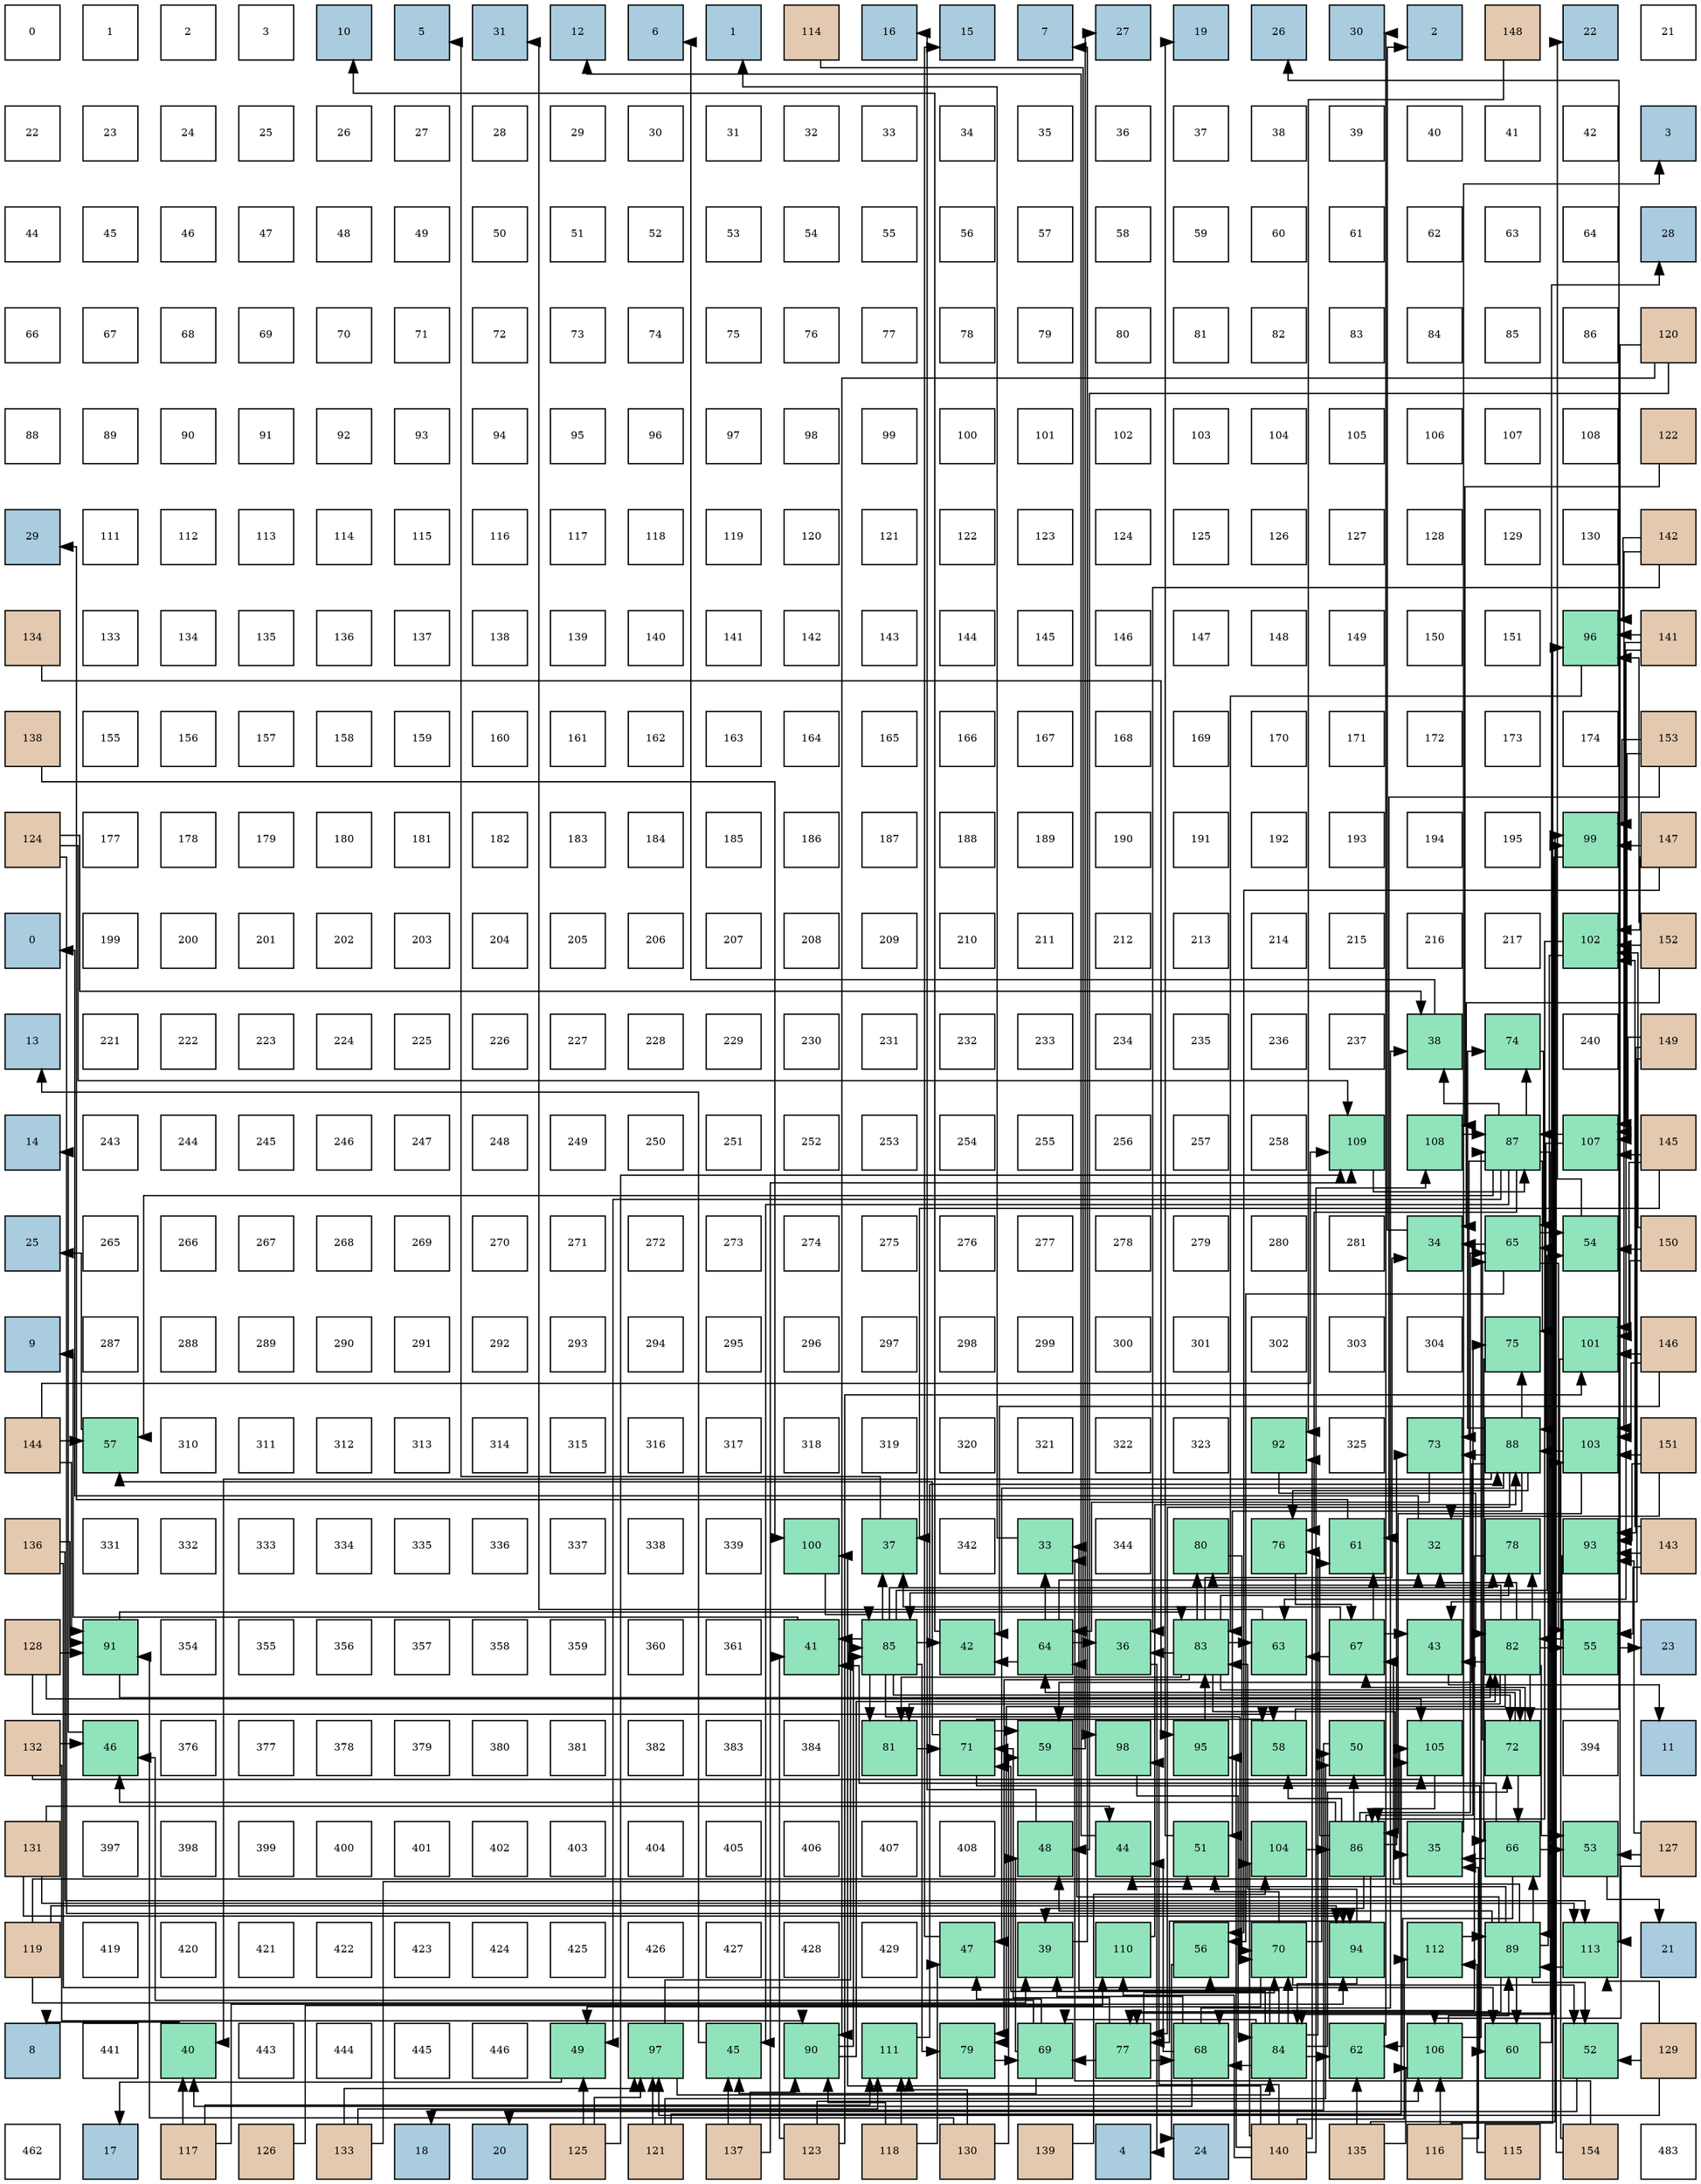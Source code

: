 digraph layout{
 rankdir=TB;
 splines=ortho;
 node [style=filled shape=square fixedsize=true width=0.6];
0[label="0", fontsize=8, fillcolor="#ffffff"];
1[label="1", fontsize=8, fillcolor="#ffffff"];
2[label="2", fontsize=8, fillcolor="#ffffff"];
3[label="3", fontsize=8, fillcolor="#ffffff"];
4[label="10", fontsize=8, fillcolor="#a9ccde"];
5[label="5", fontsize=8, fillcolor="#a9ccde"];
6[label="31", fontsize=8, fillcolor="#a9ccde"];
7[label="12", fontsize=8, fillcolor="#a9ccde"];
8[label="6", fontsize=8, fillcolor="#a9ccde"];
9[label="1", fontsize=8, fillcolor="#a9ccde"];
10[label="114", fontsize=8, fillcolor="#e3c9af"];
11[label="16", fontsize=8, fillcolor="#a9ccde"];
12[label="15", fontsize=8, fillcolor="#a9ccde"];
13[label="7", fontsize=8, fillcolor="#a9ccde"];
14[label="27", fontsize=8, fillcolor="#a9ccde"];
15[label="19", fontsize=8, fillcolor="#a9ccde"];
16[label="26", fontsize=8, fillcolor="#a9ccde"];
17[label="30", fontsize=8, fillcolor="#a9ccde"];
18[label="2", fontsize=8, fillcolor="#a9ccde"];
19[label="148", fontsize=8, fillcolor="#e3c9af"];
20[label="22", fontsize=8, fillcolor="#a9ccde"];
21[label="21", fontsize=8, fillcolor="#ffffff"];
22[label="22", fontsize=8, fillcolor="#ffffff"];
23[label="23", fontsize=8, fillcolor="#ffffff"];
24[label="24", fontsize=8, fillcolor="#ffffff"];
25[label="25", fontsize=8, fillcolor="#ffffff"];
26[label="26", fontsize=8, fillcolor="#ffffff"];
27[label="27", fontsize=8, fillcolor="#ffffff"];
28[label="28", fontsize=8, fillcolor="#ffffff"];
29[label="29", fontsize=8, fillcolor="#ffffff"];
30[label="30", fontsize=8, fillcolor="#ffffff"];
31[label="31", fontsize=8, fillcolor="#ffffff"];
32[label="32", fontsize=8, fillcolor="#ffffff"];
33[label="33", fontsize=8, fillcolor="#ffffff"];
34[label="34", fontsize=8, fillcolor="#ffffff"];
35[label="35", fontsize=8, fillcolor="#ffffff"];
36[label="36", fontsize=8, fillcolor="#ffffff"];
37[label="37", fontsize=8, fillcolor="#ffffff"];
38[label="38", fontsize=8, fillcolor="#ffffff"];
39[label="39", fontsize=8, fillcolor="#ffffff"];
40[label="40", fontsize=8, fillcolor="#ffffff"];
41[label="41", fontsize=8, fillcolor="#ffffff"];
42[label="42", fontsize=8, fillcolor="#ffffff"];
43[label="3", fontsize=8, fillcolor="#a9ccde"];
44[label="44", fontsize=8, fillcolor="#ffffff"];
45[label="45", fontsize=8, fillcolor="#ffffff"];
46[label="46", fontsize=8, fillcolor="#ffffff"];
47[label="47", fontsize=8, fillcolor="#ffffff"];
48[label="48", fontsize=8, fillcolor="#ffffff"];
49[label="49", fontsize=8, fillcolor="#ffffff"];
50[label="50", fontsize=8, fillcolor="#ffffff"];
51[label="51", fontsize=8, fillcolor="#ffffff"];
52[label="52", fontsize=8, fillcolor="#ffffff"];
53[label="53", fontsize=8, fillcolor="#ffffff"];
54[label="54", fontsize=8, fillcolor="#ffffff"];
55[label="55", fontsize=8, fillcolor="#ffffff"];
56[label="56", fontsize=8, fillcolor="#ffffff"];
57[label="57", fontsize=8, fillcolor="#ffffff"];
58[label="58", fontsize=8, fillcolor="#ffffff"];
59[label="59", fontsize=8, fillcolor="#ffffff"];
60[label="60", fontsize=8, fillcolor="#ffffff"];
61[label="61", fontsize=8, fillcolor="#ffffff"];
62[label="62", fontsize=8, fillcolor="#ffffff"];
63[label="63", fontsize=8, fillcolor="#ffffff"];
64[label="64", fontsize=8, fillcolor="#ffffff"];
65[label="28", fontsize=8, fillcolor="#a9ccde"];
66[label="66", fontsize=8, fillcolor="#ffffff"];
67[label="67", fontsize=8, fillcolor="#ffffff"];
68[label="68", fontsize=8, fillcolor="#ffffff"];
69[label="69", fontsize=8, fillcolor="#ffffff"];
70[label="70", fontsize=8, fillcolor="#ffffff"];
71[label="71", fontsize=8, fillcolor="#ffffff"];
72[label="72", fontsize=8, fillcolor="#ffffff"];
73[label="73", fontsize=8, fillcolor="#ffffff"];
74[label="74", fontsize=8, fillcolor="#ffffff"];
75[label="75", fontsize=8, fillcolor="#ffffff"];
76[label="76", fontsize=8, fillcolor="#ffffff"];
77[label="77", fontsize=8, fillcolor="#ffffff"];
78[label="78", fontsize=8, fillcolor="#ffffff"];
79[label="79", fontsize=8, fillcolor="#ffffff"];
80[label="80", fontsize=8, fillcolor="#ffffff"];
81[label="81", fontsize=8, fillcolor="#ffffff"];
82[label="82", fontsize=8, fillcolor="#ffffff"];
83[label="83", fontsize=8, fillcolor="#ffffff"];
84[label="84", fontsize=8, fillcolor="#ffffff"];
85[label="85", fontsize=8, fillcolor="#ffffff"];
86[label="86", fontsize=8, fillcolor="#ffffff"];
87[label="120", fontsize=8, fillcolor="#e3c9af"];
88[label="88", fontsize=8, fillcolor="#ffffff"];
89[label="89", fontsize=8, fillcolor="#ffffff"];
90[label="90", fontsize=8, fillcolor="#ffffff"];
91[label="91", fontsize=8, fillcolor="#ffffff"];
92[label="92", fontsize=8, fillcolor="#ffffff"];
93[label="93", fontsize=8, fillcolor="#ffffff"];
94[label="94", fontsize=8, fillcolor="#ffffff"];
95[label="95", fontsize=8, fillcolor="#ffffff"];
96[label="96", fontsize=8, fillcolor="#ffffff"];
97[label="97", fontsize=8, fillcolor="#ffffff"];
98[label="98", fontsize=8, fillcolor="#ffffff"];
99[label="99", fontsize=8, fillcolor="#ffffff"];
100[label="100", fontsize=8, fillcolor="#ffffff"];
101[label="101", fontsize=8, fillcolor="#ffffff"];
102[label="102", fontsize=8, fillcolor="#ffffff"];
103[label="103", fontsize=8, fillcolor="#ffffff"];
104[label="104", fontsize=8, fillcolor="#ffffff"];
105[label="105", fontsize=8, fillcolor="#ffffff"];
106[label="106", fontsize=8, fillcolor="#ffffff"];
107[label="107", fontsize=8, fillcolor="#ffffff"];
108[label="108", fontsize=8, fillcolor="#ffffff"];
109[label="122", fontsize=8, fillcolor="#e3c9af"];
110[label="29", fontsize=8, fillcolor="#a9ccde"];
111[label="111", fontsize=8, fillcolor="#ffffff"];
112[label="112", fontsize=8, fillcolor="#ffffff"];
113[label="113", fontsize=8, fillcolor="#ffffff"];
114[label="114", fontsize=8, fillcolor="#ffffff"];
115[label="115", fontsize=8, fillcolor="#ffffff"];
116[label="116", fontsize=8, fillcolor="#ffffff"];
117[label="117", fontsize=8, fillcolor="#ffffff"];
118[label="118", fontsize=8, fillcolor="#ffffff"];
119[label="119", fontsize=8, fillcolor="#ffffff"];
120[label="120", fontsize=8, fillcolor="#ffffff"];
121[label="121", fontsize=8, fillcolor="#ffffff"];
122[label="122", fontsize=8, fillcolor="#ffffff"];
123[label="123", fontsize=8, fillcolor="#ffffff"];
124[label="124", fontsize=8, fillcolor="#ffffff"];
125[label="125", fontsize=8, fillcolor="#ffffff"];
126[label="126", fontsize=8, fillcolor="#ffffff"];
127[label="127", fontsize=8, fillcolor="#ffffff"];
128[label="128", fontsize=8, fillcolor="#ffffff"];
129[label="129", fontsize=8, fillcolor="#ffffff"];
130[label="130", fontsize=8, fillcolor="#ffffff"];
131[label="142", fontsize=8, fillcolor="#e3c9af"];
132[label="134", fontsize=8, fillcolor="#e3c9af"];
133[label="133", fontsize=8, fillcolor="#ffffff"];
134[label="134", fontsize=8, fillcolor="#ffffff"];
135[label="135", fontsize=8, fillcolor="#ffffff"];
136[label="136", fontsize=8, fillcolor="#ffffff"];
137[label="137", fontsize=8, fillcolor="#ffffff"];
138[label="138", fontsize=8, fillcolor="#ffffff"];
139[label="139", fontsize=8, fillcolor="#ffffff"];
140[label="140", fontsize=8, fillcolor="#ffffff"];
141[label="141", fontsize=8, fillcolor="#ffffff"];
142[label="142", fontsize=8, fillcolor="#ffffff"];
143[label="143", fontsize=8, fillcolor="#ffffff"];
144[label="144", fontsize=8, fillcolor="#ffffff"];
145[label="145", fontsize=8, fillcolor="#ffffff"];
146[label="146", fontsize=8, fillcolor="#ffffff"];
147[label="147", fontsize=8, fillcolor="#ffffff"];
148[label="148", fontsize=8, fillcolor="#ffffff"];
149[label="149", fontsize=8, fillcolor="#ffffff"];
150[label="150", fontsize=8, fillcolor="#ffffff"];
151[label="151", fontsize=8, fillcolor="#ffffff"];
152[label="96", fontsize=8, fillcolor="#91e3bb"];
153[label="141", fontsize=8, fillcolor="#e3c9af"];
154[label="138", fontsize=8, fillcolor="#e3c9af"];
155[label="155", fontsize=8, fillcolor="#ffffff"];
156[label="156", fontsize=8, fillcolor="#ffffff"];
157[label="157", fontsize=8, fillcolor="#ffffff"];
158[label="158", fontsize=8, fillcolor="#ffffff"];
159[label="159", fontsize=8, fillcolor="#ffffff"];
160[label="160", fontsize=8, fillcolor="#ffffff"];
161[label="161", fontsize=8, fillcolor="#ffffff"];
162[label="162", fontsize=8, fillcolor="#ffffff"];
163[label="163", fontsize=8, fillcolor="#ffffff"];
164[label="164", fontsize=8, fillcolor="#ffffff"];
165[label="165", fontsize=8, fillcolor="#ffffff"];
166[label="166", fontsize=8, fillcolor="#ffffff"];
167[label="167", fontsize=8, fillcolor="#ffffff"];
168[label="168", fontsize=8, fillcolor="#ffffff"];
169[label="169", fontsize=8, fillcolor="#ffffff"];
170[label="170", fontsize=8, fillcolor="#ffffff"];
171[label="171", fontsize=8, fillcolor="#ffffff"];
172[label="172", fontsize=8, fillcolor="#ffffff"];
173[label="173", fontsize=8, fillcolor="#ffffff"];
174[label="174", fontsize=8, fillcolor="#ffffff"];
175[label="153", fontsize=8, fillcolor="#e3c9af"];
176[label="124", fontsize=8, fillcolor="#e3c9af"];
177[label="177", fontsize=8, fillcolor="#ffffff"];
178[label="178", fontsize=8, fillcolor="#ffffff"];
179[label="179", fontsize=8, fillcolor="#ffffff"];
180[label="180", fontsize=8, fillcolor="#ffffff"];
181[label="181", fontsize=8, fillcolor="#ffffff"];
182[label="182", fontsize=8, fillcolor="#ffffff"];
183[label="183", fontsize=8, fillcolor="#ffffff"];
184[label="184", fontsize=8, fillcolor="#ffffff"];
185[label="185", fontsize=8, fillcolor="#ffffff"];
186[label="186", fontsize=8, fillcolor="#ffffff"];
187[label="187", fontsize=8, fillcolor="#ffffff"];
188[label="188", fontsize=8, fillcolor="#ffffff"];
189[label="189", fontsize=8, fillcolor="#ffffff"];
190[label="190", fontsize=8, fillcolor="#ffffff"];
191[label="191", fontsize=8, fillcolor="#ffffff"];
192[label="192", fontsize=8, fillcolor="#ffffff"];
193[label="193", fontsize=8, fillcolor="#ffffff"];
194[label="194", fontsize=8, fillcolor="#ffffff"];
195[label="195", fontsize=8, fillcolor="#ffffff"];
196[label="99", fontsize=8, fillcolor="#91e3bb"];
197[label="147", fontsize=8, fillcolor="#e3c9af"];
198[label="0", fontsize=8, fillcolor="#a9ccde"];
199[label="199", fontsize=8, fillcolor="#ffffff"];
200[label="200", fontsize=8, fillcolor="#ffffff"];
201[label="201", fontsize=8, fillcolor="#ffffff"];
202[label="202", fontsize=8, fillcolor="#ffffff"];
203[label="203", fontsize=8, fillcolor="#ffffff"];
204[label="204", fontsize=8, fillcolor="#ffffff"];
205[label="205", fontsize=8, fillcolor="#ffffff"];
206[label="206", fontsize=8, fillcolor="#ffffff"];
207[label="207", fontsize=8, fillcolor="#ffffff"];
208[label="208", fontsize=8, fillcolor="#ffffff"];
209[label="209", fontsize=8, fillcolor="#ffffff"];
210[label="210", fontsize=8, fillcolor="#ffffff"];
211[label="211", fontsize=8, fillcolor="#ffffff"];
212[label="212", fontsize=8, fillcolor="#ffffff"];
213[label="213", fontsize=8, fillcolor="#ffffff"];
214[label="214", fontsize=8, fillcolor="#ffffff"];
215[label="215", fontsize=8, fillcolor="#ffffff"];
216[label="216", fontsize=8, fillcolor="#ffffff"];
217[label="217", fontsize=8, fillcolor="#ffffff"];
218[label="102", fontsize=8, fillcolor="#91e3bb"];
219[label="152", fontsize=8, fillcolor="#e3c9af"];
220[label="13", fontsize=8, fillcolor="#a9ccde"];
221[label="221", fontsize=8, fillcolor="#ffffff"];
222[label="222", fontsize=8, fillcolor="#ffffff"];
223[label="223", fontsize=8, fillcolor="#ffffff"];
224[label="224", fontsize=8, fillcolor="#ffffff"];
225[label="225", fontsize=8, fillcolor="#ffffff"];
226[label="226", fontsize=8, fillcolor="#ffffff"];
227[label="227", fontsize=8, fillcolor="#ffffff"];
228[label="228", fontsize=8, fillcolor="#ffffff"];
229[label="229", fontsize=8, fillcolor="#ffffff"];
230[label="230", fontsize=8, fillcolor="#ffffff"];
231[label="231", fontsize=8, fillcolor="#ffffff"];
232[label="232", fontsize=8, fillcolor="#ffffff"];
233[label="233", fontsize=8, fillcolor="#ffffff"];
234[label="234", fontsize=8, fillcolor="#ffffff"];
235[label="235", fontsize=8, fillcolor="#ffffff"];
236[label="236", fontsize=8, fillcolor="#ffffff"];
237[label="237", fontsize=8, fillcolor="#ffffff"];
238[label="38", fontsize=8, fillcolor="#91e3bb"];
239[label="74", fontsize=8, fillcolor="#91e3bb"];
240[label="240", fontsize=8, fillcolor="#ffffff"];
241[label="149", fontsize=8, fillcolor="#e3c9af"];
242[label="14", fontsize=8, fillcolor="#a9ccde"];
243[label="243", fontsize=8, fillcolor="#ffffff"];
244[label="244", fontsize=8, fillcolor="#ffffff"];
245[label="245", fontsize=8, fillcolor="#ffffff"];
246[label="246", fontsize=8, fillcolor="#ffffff"];
247[label="247", fontsize=8, fillcolor="#ffffff"];
248[label="248", fontsize=8, fillcolor="#ffffff"];
249[label="249", fontsize=8, fillcolor="#ffffff"];
250[label="250", fontsize=8, fillcolor="#ffffff"];
251[label="251", fontsize=8, fillcolor="#ffffff"];
252[label="252", fontsize=8, fillcolor="#ffffff"];
253[label="253", fontsize=8, fillcolor="#ffffff"];
254[label="254", fontsize=8, fillcolor="#ffffff"];
255[label="255", fontsize=8, fillcolor="#ffffff"];
256[label="256", fontsize=8, fillcolor="#ffffff"];
257[label="257", fontsize=8, fillcolor="#ffffff"];
258[label="258", fontsize=8, fillcolor="#ffffff"];
259[label="109", fontsize=8, fillcolor="#91e3bb"];
260[label="108", fontsize=8, fillcolor="#91e3bb"];
261[label="87", fontsize=8, fillcolor="#91e3bb"];
262[label="107", fontsize=8, fillcolor="#91e3bb"];
263[label="145", fontsize=8, fillcolor="#e3c9af"];
264[label="25", fontsize=8, fillcolor="#a9ccde"];
265[label="265", fontsize=8, fillcolor="#ffffff"];
266[label="266", fontsize=8, fillcolor="#ffffff"];
267[label="267", fontsize=8, fillcolor="#ffffff"];
268[label="268", fontsize=8, fillcolor="#ffffff"];
269[label="269", fontsize=8, fillcolor="#ffffff"];
270[label="270", fontsize=8, fillcolor="#ffffff"];
271[label="271", fontsize=8, fillcolor="#ffffff"];
272[label="272", fontsize=8, fillcolor="#ffffff"];
273[label="273", fontsize=8, fillcolor="#ffffff"];
274[label="274", fontsize=8, fillcolor="#ffffff"];
275[label="275", fontsize=8, fillcolor="#ffffff"];
276[label="276", fontsize=8, fillcolor="#ffffff"];
277[label="277", fontsize=8, fillcolor="#ffffff"];
278[label="278", fontsize=8, fillcolor="#ffffff"];
279[label="279", fontsize=8, fillcolor="#ffffff"];
280[label="280", fontsize=8, fillcolor="#ffffff"];
281[label="281", fontsize=8, fillcolor="#ffffff"];
282[label="34", fontsize=8, fillcolor="#91e3bb"];
283[label="65", fontsize=8, fillcolor="#91e3bb"];
284[label="54", fontsize=8, fillcolor="#91e3bb"];
285[label="150", fontsize=8, fillcolor="#e3c9af"];
286[label="9", fontsize=8, fillcolor="#a9ccde"];
287[label="287", fontsize=8, fillcolor="#ffffff"];
288[label="288", fontsize=8, fillcolor="#ffffff"];
289[label="289", fontsize=8, fillcolor="#ffffff"];
290[label="290", fontsize=8, fillcolor="#ffffff"];
291[label="291", fontsize=8, fillcolor="#ffffff"];
292[label="292", fontsize=8, fillcolor="#ffffff"];
293[label="293", fontsize=8, fillcolor="#ffffff"];
294[label="294", fontsize=8, fillcolor="#ffffff"];
295[label="295", fontsize=8, fillcolor="#ffffff"];
296[label="296", fontsize=8, fillcolor="#ffffff"];
297[label="297", fontsize=8, fillcolor="#ffffff"];
298[label="298", fontsize=8, fillcolor="#ffffff"];
299[label="299", fontsize=8, fillcolor="#ffffff"];
300[label="300", fontsize=8, fillcolor="#ffffff"];
301[label="301", fontsize=8, fillcolor="#ffffff"];
302[label="302", fontsize=8, fillcolor="#ffffff"];
303[label="303", fontsize=8, fillcolor="#ffffff"];
304[label="304", fontsize=8, fillcolor="#ffffff"];
305[label="75", fontsize=8, fillcolor="#91e3bb"];
306[label="101", fontsize=8, fillcolor="#91e3bb"];
307[label="146", fontsize=8, fillcolor="#e3c9af"];
308[label="144", fontsize=8, fillcolor="#e3c9af"];
309[label="57", fontsize=8, fillcolor="#91e3bb"];
310[label="310", fontsize=8, fillcolor="#ffffff"];
311[label="311", fontsize=8, fillcolor="#ffffff"];
312[label="312", fontsize=8, fillcolor="#ffffff"];
313[label="313", fontsize=8, fillcolor="#ffffff"];
314[label="314", fontsize=8, fillcolor="#ffffff"];
315[label="315", fontsize=8, fillcolor="#ffffff"];
316[label="316", fontsize=8, fillcolor="#ffffff"];
317[label="317", fontsize=8, fillcolor="#ffffff"];
318[label="318", fontsize=8, fillcolor="#ffffff"];
319[label="319", fontsize=8, fillcolor="#ffffff"];
320[label="320", fontsize=8, fillcolor="#ffffff"];
321[label="321", fontsize=8, fillcolor="#ffffff"];
322[label="322", fontsize=8, fillcolor="#ffffff"];
323[label="323", fontsize=8, fillcolor="#ffffff"];
324[label="92", fontsize=8, fillcolor="#91e3bb"];
325[label="325", fontsize=8, fillcolor="#ffffff"];
326[label="73", fontsize=8, fillcolor="#91e3bb"];
327[label="88", fontsize=8, fillcolor="#91e3bb"];
328[label="103", fontsize=8, fillcolor="#91e3bb"];
329[label="151", fontsize=8, fillcolor="#e3c9af"];
330[label="136", fontsize=8, fillcolor="#e3c9af"];
331[label="331", fontsize=8, fillcolor="#ffffff"];
332[label="332", fontsize=8, fillcolor="#ffffff"];
333[label="333", fontsize=8, fillcolor="#ffffff"];
334[label="334", fontsize=8, fillcolor="#ffffff"];
335[label="335", fontsize=8, fillcolor="#ffffff"];
336[label="336", fontsize=8, fillcolor="#ffffff"];
337[label="337", fontsize=8, fillcolor="#ffffff"];
338[label="338", fontsize=8, fillcolor="#ffffff"];
339[label="339", fontsize=8, fillcolor="#ffffff"];
340[label="100", fontsize=8, fillcolor="#91e3bb"];
341[label="37", fontsize=8, fillcolor="#91e3bb"];
342[label="342", fontsize=8, fillcolor="#ffffff"];
343[label="33", fontsize=8, fillcolor="#91e3bb"];
344[label="344", fontsize=8, fillcolor="#ffffff"];
345[label="80", fontsize=8, fillcolor="#91e3bb"];
346[label="76", fontsize=8, fillcolor="#91e3bb"];
347[label="61", fontsize=8, fillcolor="#91e3bb"];
348[label="32", fontsize=8, fillcolor="#91e3bb"];
349[label="78", fontsize=8, fillcolor="#91e3bb"];
350[label="93", fontsize=8, fillcolor="#91e3bb"];
351[label="143", fontsize=8, fillcolor="#e3c9af"];
352[label="128", fontsize=8, fillcolor="#e3c9af"];
353[label="91", fontsize=8, fillcolor="#91e3bb"];
354[label="354", fontsize=8, fillcolor="#ffffff"];
355[label="355", fontsize=8, fillcolor="#ffffff"];
356[label="356", fontsize=8, fillcolor="#ffffff"];
357[label="357", fontsize=8, fillcolor="#ffffff"];
358[label="358", fontsize=8, fillcolor="#ffffff"];
359[label="359", fontsize=8, fillcolor="#ffffff"];
360[label="360", fontsize=8, fillcolor="#ffffff"];
361[label="361", fontsize=8, fillcolor="#ffffff"];
362[label="41", fontsize=8, fillcolor="#91e3bb"];
363[label="85", fontsize=8, fillcolor="#91e3bb"];
364[label="42", fontsize=8, fillcolor="#91e3bb"];
365[label="64", fontsize=8, fillcolor="#91e3bb"];
366[label="36", fontsize=8, fillcolor="#91e3bb"];
367[label="83", fontsize=8, fillcolor="#91e3bb"];
368[label="63", fontsize=8, fillcolor="#91e3bb"];
369[label="67", fontsize=8, fillcolor="#91e3bb"];
370[label="43", fontsize=8, fillcolor="#91e3bb"];
371[label="82", fontsize=8, fillcolor="#91e3bb"];
372[label="55", fontsize=8, fillcolor="#91e3bb"];
373[label="23", fontsize=8, fillcolor="#a9ccde"];
374[label="132", fontsize=8, fillcolor="#e3c9af"];
375[label="46", fontsize=8, fillcolor="#91e3bb"];
376[label="376", fontsize=8, fillcolor="#ffffff"];
377[label="377", fontsize=8, fillcolor="#ffffff"];
378[label="378", fontsize=8, fillcolor="#ffffff"];
379[label="379", fontsize=8, fillcolor="#ffffff"];
380[label="380", fontsize=8, fillcolor="#ffffff"];
381[label="381", fontsize=8, fillcolor="#ffffff"];
382[label="382", fontsize=8, fillcolor="#ffffff"];
383[label="383", fontsize=8, fillcolor="#ffffff"];
384[label="384", fontsize=8, fillcolor="#ffffff"];
385[label="81", fontsize=8, fillcolor="#91e3bb"];
386[label="71", fontsize=8, fillcolor="#91e3bb"];
387[label="59", fontsize=8, fillcolor="#91e3bb"];
388[label="98", fontsize=8, fillcolor="#91e3bb"];
389[label="95", fontsize=8, fillcolor="#91e3bb"];
390[label="58", fontsize=8, fillcolor="#91e3bb"];
391[label="50", fontsize=8, fillcolor="#91e3bb"];
392[label="105", fontsize=8, fillcolor="#91e3bb"];
393[label="72", fontsize=8, fillcolor="#91e3bb"];
394[label="394", fontsize=8, fillcolor="#ffffff"];
395[label="11", fontsize=8, fillcolor="#a9ccde"];
396[label="131", fontsize=8, fillcolor="#e3c9af"];
397[label="397", fontsize=8, fillcolor="#ffffff"];
398[label="398", fontsize=8, fillcolor="#ffffff"];
399[label="399", fontsize=8, fillcolor="#ffffff"];
400[label="400", fontsize=8, fillcolor="#ffffff"];
401[label="401", fontsize=8, fillcolor="#ffffff"];
402[label="402", fontsize=8, fillcolor="#ffffff"];
403[label="403", fontsize=8, fillcolor="#ffffff"];
404[label="404", fontsize=8, fillcolor="#ffffff"];
405[label="405", fontsize=8, fillcolor="#ffffff"];
406[label="406", fontsize=8, fillcolor="#ffffff"];
407[label="407", fontsize=8, fillcolor="#ffffff"];
408[label="408", fontsize=8, fillcolor="#ffffff"];
409[label="48", fontsize=8, fillcolor="#91e3bb"];
410[label="44", fontsize=8, fillcolor="#91e3bb"];
411[label="51", fontsize=8, fillcolor="#91e3bb"];
412[label="104", fontsize=8, fillcolor="#91e3bb"];
413[label="86", fontsize=8, fillcolor="#91e3bb"];
414[label="35", fontsize=8, fillcolor="#91e3bb"];
415[label="66", fontsize=8, fillcolor="#91e3bb"];
416[label="53", fontsize=8, fillcolor="#91e3bb"];
417[label="127", fontsize=8, fillcolor="#e3c9af"];
418[label="119", fontsize=8, fillcolor="#e3c9af"];
419[label="419", fontsize=8, fillcolor="#ffffff"];
420[label="420", fontsize=8, fillcolor="#ffffff"];
421[label="421", fontsize=8, fillcolor="#ffffff"];
422[label="422", fontsize=8, fillcolor="#ffffff"];
423[label="423", fontsize=8, fillcolor="#ffffff"];
424[label="424", fontsize=8, fillcolor="#ffffff"];
425[label="425", fontsize=8, fillcolor="#ffffff"];
426[label="426", fontsize=8, fillcolor="#ffffff"];
427[label="427", fontsize=8, fillcolor="#ffffff"];
428[label="428", fontsize=8, fillcolor="#ffffff"];
429[label="429", fontsize=8, fillcolor="#ffffff"];
430[label="47", fontsize=8, fillcolor="#91e3bb"];
431[label="39", fontsize=8, fillcolor="#91e3bb"];
432[label="110", fontsize=8, fillcolor="#91e3bb"];
433[label="56", fontsize=8, fillcolor="#91e3bb"];
434[label="70", fontsize=8, fillcolor="#91e3bb"];
435[label="94", fontsize=8, fillcolor="#91e3bb"];
436[label="112", fontsize=8, fillcolor="#91e3bb"];
437[label="89", fontsize=8, fillcolor="#91e3bb"];
438[label="113", fontsize=8, fillcolor="#91e3bb"];
439[label="21", fontsize=8, fillcolor="#a9ccde"];
440[label="8", fontsize=8, fillcolor="#a9ccde"];
441[label="441", fontsize=8, fillcolor="#ffffff"];
442[label="40", fontsize=8, fillcolor="#91e3bb"];
443[label="443", fontsize=8, fillcolor="#ffffff"];
444[label="444", fontsize=8, fillcolor="#ffffff"];
445[label="445", fontsize=8, fillcolor="#ffffff"];
446[label="446", fontsize=8, fillcolor="#ffffff"];
447[label="49", fontsize=8, fillcolor="#91e3bb"];
448[label="97", fontsize=8, fillcolor="#91e3bb"];
449[label="45", fontsize=8, fillcolor="#91e3bb"];
450[label="90", fontsize=8, fillcolor="#91e3bb"];
451[label="111", fontsize=8, fillcolor="#91e3bb"];
452[label="79", fontsize=8, fillcolor="#91e3bb"];
453[label="69", fontsize=8, fillcolor="#91e3bb"];
454[label="77", fontsize=8, fillcolor="#91e3bb"];
455[label="68", fontsize=8, fillcolor="#91e3bb"];
456[label="84", fontsize=8, fillcolor="#91e3bb"];
457[label="62", fontsize=8, fillcolor="#91e3bb"];
458[label="106", fontsize=8, fillcolor="#91e3bb"];
459[label="60", fontsize=8, fillcolor="#91e3bb"];
460[label="52", fontsize=8, fillcolor="#91e3bb"];
461[label="129", fontsize=8, fillcolor="#e3c9af"];
462[label="462", fontsize=8, fillcolor="#ffffff"];
463[label="17", fontsize=8, fillcolor="#a9ccde"];
464[label="117", fontsize=8, fillcolor="#e3c9af"];
465[label="126", fontsize=8, fillcolor="#e3c9af"];
466[label="133", fontsize=8, fillcolor="#e3c9af"];
467[label="18", fontsize=8, fillcolor="#a9ccde"];
468[label="20", fontsize=8, fillcolor="#a9ccde"];
469[label="125", fontsize=8, fillcolor="#e3c9af"];
470[label="121", fontsize=8, fillcolor="#e3c9af"];
471[label="137", fontsize=8, fillcolor="#e3c9af"];
472[label="123", fontsize=8, fillcolor="#e3c9af"];
473[label="118", fontsize=8, fillcolor="#e3c9af"];
474[label="130", fontsize=8, fillcolor="#e3c9af"];
475[label="139", fontsize=8, fillcolor="#e3c9af"];
476[label="4", fontsize=8, fillcolor="#a9ccde"];
477[label="24", fontsize=8, fillcolor="#a9ccde"];
478[label="140", fontsize=8, fillcolor="#e3c9af"];
479[label="135", fontsize=8, fillcolor="#e3c9af"];
480[label="116", fontsize=8, fillcolor="#e3c9af"];
481[label="115", fontsize=8, fillcolor="#e3c9af"];
482[label="154", fontsize=8, fillcolor="#e3c9af"];
483[label="483", fontsize=8, fillcolor="#ffffff"];
edge [constraint=false, style=vis];348 -> 198;
343 -> 9;
282 -> 18;
414 -> 43;
366 -> 476;
341 -> 5;
238 -> 8;
431 -> 13;
442 -> 440;
362 -> 286;
364 -> 4;
370 -> 395;
410 -> 7;
449 -> 220;
375 -> 242;
430 -> 12;
409 -> 11;
447 -> 463;
391 -> 467;
411 -> 15;
460 -> 468;
416 -> 439;
284 -> 20;
372 -> 373;
433 -> 477;
309 -> 264;
390 -> 16;
387 -> 14;
459 -> 65;
347 -> 110;
457 -> 17;
368 -> 6;
365 -> 348;
365 -> 343;
365 -> 366;
365 -> 364;
283 -> 282;
283 -> 284;
283 -> 372;
283 -> 433;
415 -> 414;
415 -> 362;
415 -> 416;
415 -> 457;
369 -> 341;
369 -> 370;
369 -> 347;
369 -> 368;
455 -> 238;
455 -> 431;
455 -> 442;
455 -> 410;
453 -> 449;
453 -> 375;
453 -> 430;
453 -> 409;
434 -> 447;
434 -> 391;
434 -> 411;
434 -> 460;
386 -> 309;
386 -> 390;
386 -> 387;
386 -> 459;
393 -> 365;
393 -> 283;
393 -> 415;
393 -> 369;
326 -> 365;
239 -> 283;
305 -> 415;
346 -> 369;
454 -> 455;
454 -> 453;
454 -> 434;
454 -> 386;
349 -> 455;
452 -> 453;
345 -> 434;
385 -> 386;
371 -> 348;
371 -> 370;
371 -> 416;
371 -> 372;
371 -> 393;
371 -> 349;
371 -> 452;
371 -> 345;
371 -> 385;
367 -> 282;
367 -> 414;
367 -> 366;
367 -> 368;
367 -> 393;
367 -> 349;
367 -> 452;
367 -> 345;
367 -> 385;
456 -> 343;
456 -> 433;
456 -> 347;
456 -> 457;
456 -> 455;
456 -> 453;
456 -> 434;
456 -> 386;
456 -> 393;
363 -> 341;
363 -> 362;
363 -> 364;
363 -> 284;
363 -> 434;
363 -> 393;
363 -> 349;
363 -> 452;
363 -> 385;
413 -> 431;
413 -> 375;
413 -> 391;
413 -> 390;
413 -> 283;
413 -> 326;
413 -> 305;
413 -> 346;
413 -> 454;
261 -> 238;
261 -> 449;
261 -> 447;
261 -> 309;
261 -> 326;
261 -> 239;
261 -> 305;
261 -> 346;
261 -> 454;
327 -> 442;
327 -> 430;
327 -> 411;
327 -> 387;
327 -> 326;
327 -> 239;
327 -> 305;
327 -> 346;
327 -> 454;
437 -> 410;
437 -> 409;
437 -> 460;
437 -> 459;
437 -> 365;
437 -> 283;
437 -> 415;
437 -> 369;
437 -> 454;
450 -> 371;
450 -> 363;
353 -> 371;
353 -> 367;
324 -> 371;
350 -> 371;
435 -> 367;
435 -> 456;
389 -> 367;
152 -> 367;
448 -> 456;
448 -> 363;
388 -> 456;
196 -> 456;
340 -> 363;
306 -> 363;
218 -> 413;
218 -> 437;
328 -> 413;
328 -> 327;
412 -> 413;
392 -> 413;
458 -> 261;
458 -> 437;
262 -> 261;
262 -> 327;
260 -> 261;
259 -> 261;
432 -> 327;
451 -> 327;
436 -> 437;
438 -> 437;
10 -> 388;
481 -> 436;
480 -> 414;
480 -> 152;
480 -> 458;
464 -> 442;
464 -> 435;
464 -> 451;
473 -> 430;
473 -> 450;
473 -> 451;
418 -> 431;
418 -> 435;
418 -> 392;
87 -> 409;
87 -> 450;
87 -> 438;
470 -> 391;
470 -> 448;
470 -> 392;
109 -> 260;
472 -> 362;
472 -> 306;
472 -> 458;
176 -> 238;
176 -> 435;
176 -> 259;
469 -> 447;
469 -> 448;
469 -> 259;
465 -> 432;
417 -> 416;
417 -> 350;
417 -> 458;
352 -> 390;
352 -> 353;
352 -> 392;
461 -> 460;
461 -> 448;
461 -> 438;
474 -> 387;
474 -> 353;
474 -> 451;
396 -> 410;
396 -> 435;
396 -> 438;
374 -> 375;
374 -> 450;
374 -> 392;
466 -> 411;
466 -> 448;
466 -> 451;
132 -> 389;
479 -> 457;
479 -> 196;
479 -> 458;
330 -> 459;
330 -> 353;
330 -> 438;
471 -> 449;
471 -> 450;
471 -> 259;
154 -> 340;
475 -> 412;
478 -> 324;
478 -> 389;
478 -> 388;
478 -> 340;
478 -> 412;
478 -> 260;
478 -> 432;
478 -> 436;
153 -> 368;
153 -> 152;
153 -> 262;
131 -> 366;
131 -> 152;
131 -> 328;
351 -> 372;
351 -> 350;
351 -> 218;
308 -> 309;
308 -> 353;
308 -> 259;
263 -> 341;
263 -> 306;
263 -> 262;
307 -> 364;
307 -> 306;
307 -> 328;
197 -> 433;
197 -> 196;
197 -> 218;
19 -> 324;
241 -> 370;
241 -> 350;
241 -> 262;
285 -> 284;
285 -> 306;
285 -> 218;
329 -> 348;
329 -> 350;
329 -> 328;
219 -> 282;
219 -> 152;
219 -> 218;
175 -> 347;
175 -> 196;
175 -> 262;
482 -> 343;
482 -> 196;
482 -> 328;
edge [constraint=true, style=invis];
0 -> 22 -> 44 -> 66 -> 88 -> 110 -> 132 -> 154 -> 176 -> 198 -> 220 -> 242 -> 264 -> 286 -> 308 -> 330 -> 352 -> 374 -> 396 -> 418 -> 440 -> 462;
1 -> 23 -> 45 -> 67 -> 89 -> 111 -> 133 -> 155 -> 177 -> 199 -> 221 -> 243 -> 265 -> 287 -> 309 -> 331 -> 353 -> 375 -> 397 -> 419 -> 441 -> 463;
2 -> 24 -> 46 -> 68 -> 90 -> 112 -> 134 -> 156 -> 178 -> 200 -> 222 -> 244 -> 266 -> 288 -> 310 -> 332 -> 354 -> 376 -> 398 -> 420 -> 442 -> 464;
3 -> 25 -> 47 -> 69 -> 91 -> 113 -> 135 -> 157 -> 179 -> 201 -> 223 -> 245 -> 267 -> 289 -> 311 -> 333 -> 355 -> 377 -> 399 -> 421 -> 443 -> 465;
4 -> 26 -> 48 -> 70 -> 92 -> 114 -> 136 -> 158 -> 180 -> 202 -> 224 -> 246 -> 268 -> 290 -> 312 -> 334 -> 356 -> 378 -> 400 -> 422 -> 444 -> 466;
5 -> 27 -> 49 -> 71 -> 93 -> 115 -> 137 -> 159 -> 181 -> 203 -> 225 -> 247 -> 269 -> 291 -> 313 -> 335 -> 357 -> 379 -> 401 -> 423 -> 445 -> 467;
6 -> 28 -> 50 -> 72 -> 94 -> 116 -> 138 -> 160 -> 182 -> 204 -> 226 -> 248 -> 270 -> 292 -> 314 -> 336 -> 358 -> 380 -> 402 -> 424 -> 446 -> 468;
7 -> 29 -> 51 -> 73 -> 95 -> 117 -> 139 -> 161 -> 183 -> 205 -> 227 -> 249 -> 271 -> 293 -> 315 -> 337 -> 359 -> 381 -> 403 -> 425 -> 447 -> 469;
8 -> 30 -> 52 -> 74 -> 96 -> 118 -> 140 -> 162 -> 184 -> 206 -> 228 -> 250 -> 272 -> 294 -> 316 -> 338 -> 360 -> 382 -> 404 -> 426 -> 448 -> 470;
9 -> 31 -> 53 -> 75 -> 97 -> 119 -> 141 -> 163 -> 185 -> 207 -> 229 -> 251 -> 273 -> 295 -> 317 -> 339 -> 361 -> 383 -> 405 -> 427 -> 449 -> 471;
10 -> 32 -> 54 -> 76 -> 98 -> 120 -> 142 -> 164 -> 186 -> 208 -> 230 -> 252 -> 274 -> 296 -> 318 -> 340 -> 362 -> 384 -> 406 -> 428 -> 450 -> 472;
11 -> 33 -> 55 -> 77 -> 99 -> 121 -> 143 -> 165 -> 187 -> 209 -> 231 -> 253 -> 275 -> 297 -> 319 -> 341 -> 363 -> 385 -> 407 -> 429 -> 451 -> 473;
12 -> 34 -> 56 -> 78 -> 100 -> 122 -> 144 -> 166 -> 188 -> 210 -> 232 -> 254 -> 276 -> 298 -> 320 -> 342 -> 364 -> 386 -> 408 -> 430 -> 452 -> 474;
13 -> 35 -> 57 -> 79 -> 101 -> 123 -> 145 -> 167 -> 189 -> 211 -> 233 -> 255 -> 277 -> 299 -> 321 -> 343 -> 365 -> 387 -> 409 -> 431 -> 453 -> 475;
14 -> 36 -> 58 -> 80 -> 102 -> 124 -> 146 -> 168 -> 190 -> 212 -> 234 -> 256 -> 278 -> 300 -> 322 -> 344 -> 366 -> 388 -> 410 -> 432 -> 454 -> 476;
15 -> 37 -> 59 -> 81 -> 103 -> 125 -> 147 -> 169 -> 191 -> 213 -> 235 -> 257 -> 279 -> 301 -> 323 -> 345 -> 367 -> 389 -> 411 -> 433 -> 455 -> 477;
16 -> 38 -> 60 -> 82 -> 104 -> 126 -> 148 -> 170 -> 192 -> 214 -> 236 -> 258 -> 280 -> 302 -> 324 -> 346 -> 368 -> 390 -> 412 -> 434 -> 456 -> 478;
17 -> 39 -> 61 -> 83 -> 105 -> 127 -> 149 -> 171 -> 193 -> 215 -> 237 -> 259 -> 281 -> 303 -> 325 -> 347 -> 369 -> 391 -> 413 -> 435 -> 457 -> 479;
18 -> 40 -> 62 -> 84 -> 106 -> 128 -> 150 -> 172 -> 194 -> 216 -> 238 -> 260 -> 282 -> 304 -> 326 -> 348 -> 370 -> 392 -> 414 -> 436 -> 458 -> 480;
19 -> 41 -> 63 -> 85 -> 107 -> 129 -> 151 -> 173 -> 195 -> 217 -> 239 -> 261 -> 283 -> 305 -> 327 -> 349 -> 371 -> 393 -> 415 -> 437 -> 459 -> 481;
20 -> 42 -> 64 -> 86 -> 108 -> 130 -> 152 -> 174 -> 196 -> 218 -> 240 -> 262 -> 284 -> 306 -> 328 -> 350 -> 372 -> 394 -> 416 -> 438 -> 460 -> 482;
21 -> 43 -> 65 -> 87 -> 109 -> 131 -> 153 -> 175 -> 197 -> 219 -> 241 -> 263 -> 285 -> 307 -> 329 -> 351 -> 373 -> 395 -> 417 -> 439 -> 461 -> 483;
rank = same {0 -> 1 -> 2 -> 3 -> 4 -> 5 -> 6 -> 7 -> 8 -> 9 -> 10 -> 11 -> 12 -> 13 -> 14 -> 15 -> 16 -> 17 -> 18 -> 19 -> 20 -> 21};
rank = same {22 -> 23 -> 24 -> 25 -> 26 -> 27 -> 28 -> 29 -> 30 -> 31 -> 32 -> 33 -> 34 -> 35 -> 36 -> 37 -> 38 -> 39 -> 40 -> 41 -> 42 -> 43};
rank = same {44 -> 45 -> 46 -> 47 -> 48 -> 49 -> 50 -> 51 -> 52 -> 53 -> 54 -> 55 -> 56 -> 57 -> 58 -> 59 -> 60 -> 61 -> 62 -> 63 -> 64 -> 65};
rank = same {66 -> 67 -> 68 -> 69 -> 70 -> 71 -> 72 -> 73 -> 74 -> 75 -> 76 -> 77 -> 78 -> 79 -> 80 -> 81 -> 82 -> 83 -> 84 -> 85 -> 86 -> 87};
rank = same {88 -> 89 -> 90 -> 91 -> 92 -> 93 -> 94 -> 95 -> 96 -> 97 -> 98 -> 99 -> 100 -> 101 -> 102 -> 103 -> 104 -> 105 -> 106 -> 107 -> 108 -> 109};
rank = same {110 -> 111 -> 112 -> 113 -> 114 -> 115 -> 116 -> 117 -> 118 -> 119 -> 120 -> 121 -> 122 -> 123 -> 124 -> 125 -> 126 -> 127 -> 128 -> 129 -> 130 -> 131};
rank = same {132 -> 133 -> 134 -> 135 -> 136 -> 137 -> 138 -> 139 -> 140 -> 141 -> 142 -> 143 -> 144 -> 145 -> 146 -> 147 -> 148 -> 149 -> 150 -> 151 -> 152 -> 153};
rank = same {154 -> 155 -> 156 -> 157 -> 158 -> 159 -> 160 -> 161 -> 162 -> 163 -> 164 -> 165 -> 166 -> 167 -> 168 -> 169 -> 170 -> 171 -> 172 -> 173 -> 174 -> 175};
rank = same {176 -> 177 -> 178 -> 179 -> 180 -> 181 -> 182 -> 183 -> 184 -> 185 -> 186 -> 187 -> 188 -> 189 -> 190 -> 191 -> 192 -> 193 -> 194 -> 195 -> 196 -> 197};
rank = same {198 -> 199 -> 200 -> 201 -> 202 -> 203 -> 204 -> 205 -> 206 -> 207 -> 208 -> 209 -> 210 -> 211 -> 212 -> 213 -> 214 -> 215 -> 216 -> 217 -> 218 -> 219};
rank = same {220 -> 221 -> 222 -> 223 -> 224 -> 225 -> 226 -> 227 -> 228 -> 229 -> 230 -> 231 -> 232 -> 233 -> 234 -> 235 -> 236 -> 237 -> 238 -> 239 -> 240 -> 241};
rank = same {242 -> 243 -> 244 -> 245 -> 246 -> 247 -> 248 -> 249 -> 250 -> 251 -> 252 -> 253 -> 254 -> 255 -> 256 -> 257 -> 258 -> 259 -> 260 -> 261 -> 262 -> 263};
rank = same {264 -> 265 -> 266 -> 267 -> 268 -> 269 -> 270 -> 271 -> 272 -> 273 -> 274 -> 275 -> 276 -> 277 -> 278 -> 279 -> 280 -> 281 -> 282 -> 283 -> 284 -> 285};
rank = same {286 -> 287 -> 288 -> 289 -> 290 -> 291 -> 292 -> 293 -> 294 -> 295 -> 296 -> 297 -> 298 -> 299 -> 300 -> 301 -> 302 -> 303 -> 304 -> 305 -> 306 -> 307};
rank = same {308 -> 309 -> 310 -> 311 -> 312 -> 313 -> 314 -> 315 -> 316 -> 317 -> 318 -> 319 -> 320 -> 321 -> 322 -> 323 -> 324 -> 325 -> 326 -> 327 -> 328 -> 329};
rank = same {330 -> 331 -> 332 -> 333 -> 334 -> 335 -> 336 -> 337 -> 338 -> 339 -> 340 -> 341 -> 342 -> 343 -> 344 -> 345 -> 346 -> 347 -> 348 -> 349 -> 350 -> 351};
rank = same {352 -> 353 -> 354 -> 355 -> 356 -> 357 -> 358 -> 359 -> 360 -> 361 -> 362 -> 363 -> 364 -> 365 -> 366 -> 367 -> 368 -> 369 -> 370 -> 371 -> 372 -> 373};
rank = same {374 -> 375 -> 376 -> 377 -> 378 -> 379 -> 380 -> 381 -> 382 -> 383 -> 384 -> 385 -> 386 -> 387 -> 388 -> 389 -> 390 -> 391 -> 392 -> 393 -> 394 -> 395};
rank = same {396 -> 397 -> 398 -> 399 -> 400 -> 401 -> 402 -> 403 -> 404 -> 405 -> 406 -> 407 -> 408 -> 409 -> 410 -> 411 -> 412 -> 413 -> 414 -> 415 -> 416 -> 417};
rank = same {418 -> 419 -> 420 -> 421 -> 422 -> 423 -> 424 -> 425 -> 426 -> 427 -> 428 -> 429 -> 430 -> 431 -> 432 -> 433 -> 434 -> 435 -> 436 -> 437 -> 438 -> 439};
rank = same {440 -> 441 -> 442 -> 443 -> 444 -> 445 -> 446 -> 447 -> 448 -> 449 -> 450 -> 451 -> 452 -> 453 -> 454 -> 455 -> 456 -> 457 -> 458 -> 459 -> 460 -> 461};
rank = same {462 -> 463 -> 464 -> 465 -> 466 -> 467 -> 468 -> 469 -> 470 -> 471 -> 472 -> 473 -> 474 -> 475 -> 476 -> 477 -> 478 -> 479 -> 480 -> 481 -> 482 -> 483};
}